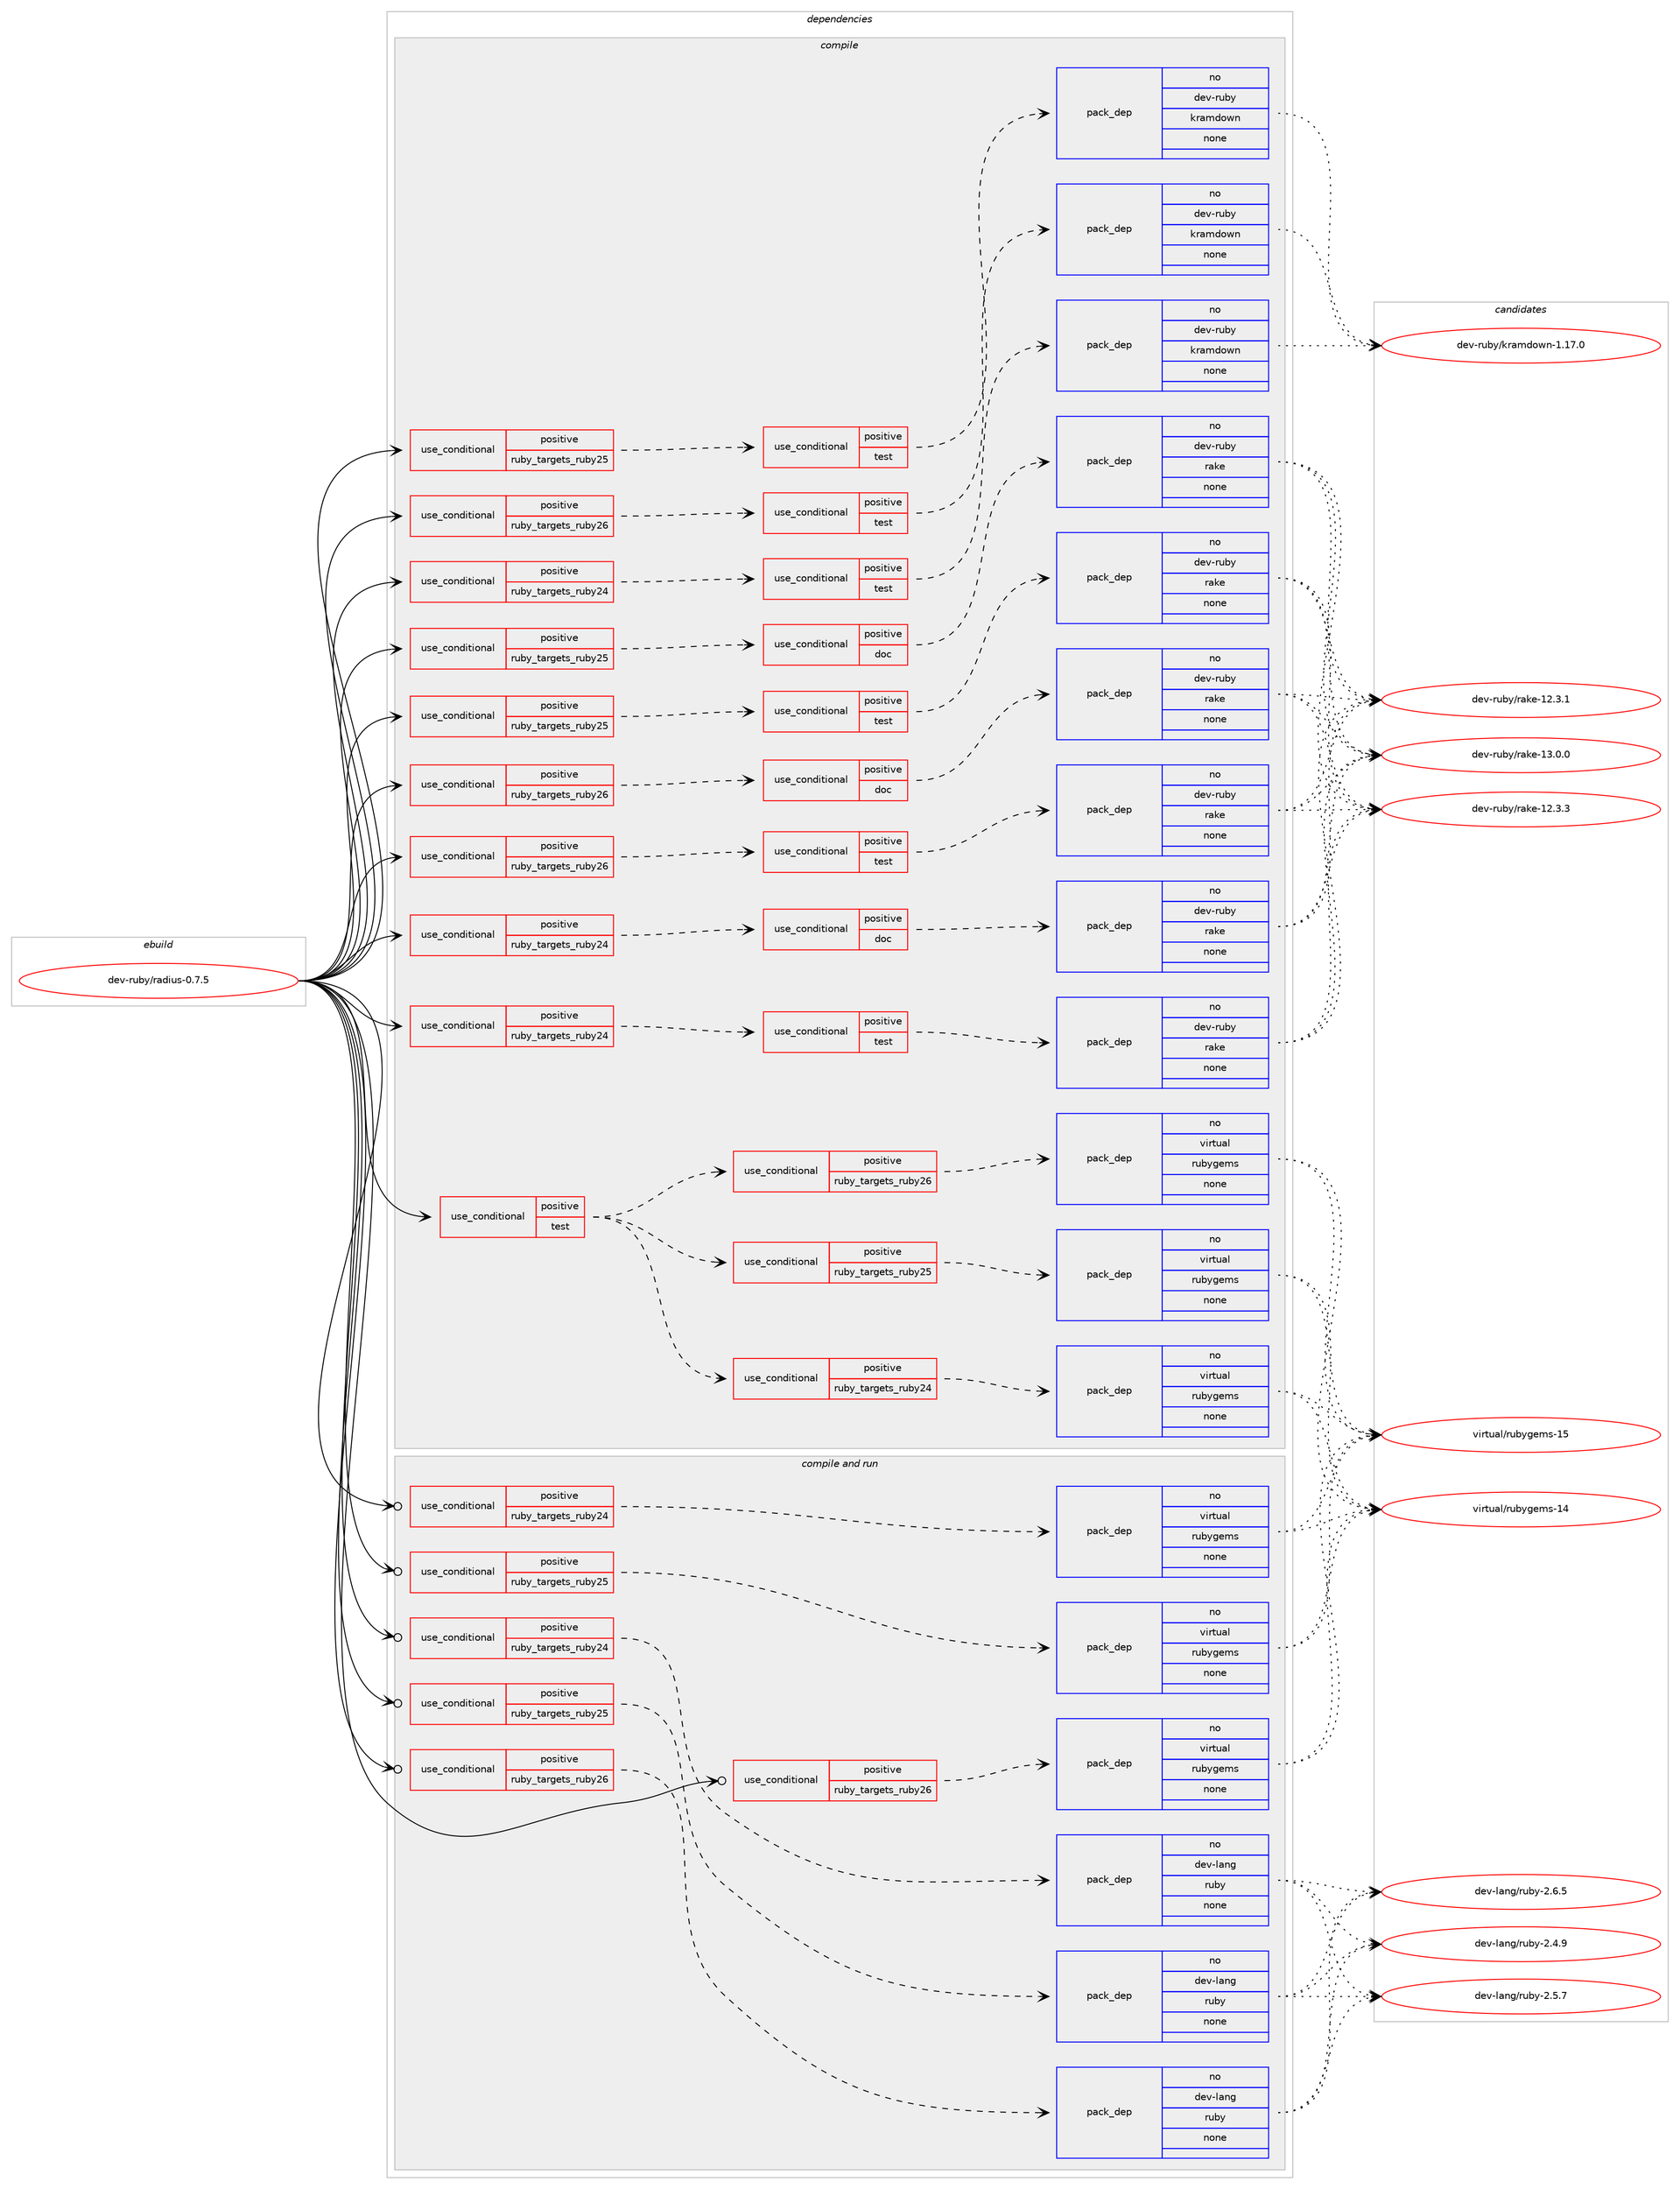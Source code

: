 digraph prolog {

# *************
# Graph options
# *************

newrank=true;
concentrate=true;
compound=true;
graph [rankdir=LR,fontname=Helvetica,fontsize=10,ranksep=1.5];#, ranksep=2.5, nodesep=0.2];
edge  [arrowhead=vee];
node  [fontname=Helvetica,fontsize=10];

# **********
# The ebuild
# **********

subgraph cluster_leftcol {
color=gray;
rank=same;
label=<<i>ebuild</i>>;
id [label="dev-ruby/radius-0.7.5", color=red, width=4, href="../dev-ruby/radius-0.7.5.svg"];
}

# ****************
# The dependencies
# ****************

subgraph cluster_midcol {
color=gray;
label=<<i>dependencies</i>>;
subgraph cluster_compile {
fillcolor="#eeeeee";
style=filled;
label=<<i>compile</i>>;
subgraph cond171537 {
dependency702814 [label=<<TABLE BORDER="0" CELLBORDER="1" CELLSPACING="0" CELLPADDING="4"><TR><TD ROWSPAN="3" CELLPADDING="10">use_conditional</TD></TR><TR><TD>positive</TD></TR><TR><TD>ruby_targets_ruby24</TD></TR></TABLE>>, shape=none, color=red];
subgraph cond171538 {
dependency702815 [label=<<TABLE BORDER="0" CELLBORDER="1" CELLSPACING="0" CELLPADDING="4"><TR><TD ROWSPAN="3" CELLPADDING="10">use_conditional</TD></TR><TR><TD>positive</TD></TR><TR><TD>doc</TD></TR></TABLE>>, shape=none, color=red];
subgraph pack519247 {
dependency702816 [label=<<TABLE BORDER="0" CELLBORDER="1" CELLSPACING="0" CELLPADDING="4" WIDTH="220"><TR><TD ROWSPAN="6" CELLPADDING="30">pack_dep</TD></TR><TR><TD WIDTH="110">no</TD></TR><TR><TD>dev-ruby</TD></TR><TR><TD>rake</TD></TR><TR><TD>none</TD></TR><TR><TD></TD></TR></TABLE>>, shape=none, color=blue];
}
dependency702815:e -> dependency702816:w [weight=20,style="dashed",arrowhead="vee"];
}
dependency702814:e -> dependency702815:w [weight=20,style="dashed",arrowhead="vee"];
}
id:e -> dependency702814:w [weight=20,style="solid",arrowhead="vee"];
subgraph cond171539 {
dependency702817 [label=<<TABLE BORDER="0" CELLBORDER="1" CELLSPACING="0" CELLPADDING="4"><TR><TD ROWSPAN="3" CELLPADDING="10">use_conditional</TD></TR><TR><TD>positive</TD></TR><TR><TD>ruby_targets_ruby24</TD></TR></TABLE>>, shape=none, color=red];
subgraph cond171540 {
dependency702818 [label=<<TABLE BORDER="0" CELLBORDER="1" CELLSPACING="0" CELLPADDING="4"><TR><TD ROWSPAN="3" CELLPADDING="10">use_conditional</TD></TR><TR><TD>positive</TD></TR><TR><TD>test</TD></TR></TABLE>>, shape=none, color=red];
subgraph pack519248 {
dependency702819 [label=<<TABLE BORDER="0" CELLBORDER="1" CELLSPACING="0" CELLPADDING="4" WIDTH="220"><TR><TD ROWSPAN="6" CELLPADDING="30">pack_dep</TD></TR><TR><TD WIDTH="110">no</TD></TR><TR><TD>dev-ruby</TD></TR><TR><TD>kramdown</TD></TR><TR><TD>none</TD></TR><TR><TD></TD></TR></TABLE>>, shape=none, color=blue];
}
dependency702818:e -> dependency702819:w [weight=20,style="dashed",arrowhead="vee"];
}
dependency702817:e -> dependency702818:w [weight=20,style="dashed",arrowhead="vee"];
}
id:e -> dependency702817:w [weight=20,style="solid",arrowhead="vee"];
subgraph cond171541 {
dependency702820 [label=<<TABLE BORDER="0" CELLBORDER="1" CELLSPACING="0" CELLPADDING="4"><TR><TD ROWSPAN="3" CELLPADDING="10">use_conditional</TD></TR><TR><TD>positive</TD></TR><TR><TD>ruby_targets_ruby24</TD></TR></TABLE>>, shape=none, color=red];
subgraph cond171542 {
dependency702821 [label=<<TABLE BORDER="0" CELLBORDER="1" CELLSPACING="0" CELLPADDING="4"><TR><TD ROWSPAN="3" CELLPADDING="10">use_conditional</TD></TR><TR><TD>positive</TD></TR><TR><TD>test</TD></TR></TABLE>>, shape=none, color=red];
subgraph pack519249 {
dependency702822 [label=<<TABLE BORDER="0" CELLBORDER="1" CELLSPACING="0" CELLPADDING="4" WIDTH="220"><TR><TD ROWSPAN="6" CELLPADDING="30">pack_dep</TD></TR><TR><TD WIDTH="110">no</TD></TR><TR><TD>dev-ruby</TD></TR><TR><TD>rake</TD></TR><TR><TD>none</TD></TR><TR><TD></TD></TR></TABLE>>, shape=none, color=blue];
}
dependency702821:e -> dependency702822:w [weight=20,style="dashed",arrowhead="vee"];
}
dependency702820:e -> dependency702821:w [weight=20,style="dashed",arrowhead="vee"];
}
id:e -> dependency702820:w [weight=20,style="solid",arrowhead="vee"];
subgraph cond171543 {
dependency702823 [label=<<TABLE BORDER="0" CELLBORDER="1" CELLSPACING="0" CELLPADDING="4"><TR><TD ROWSPAN="3" CELLPADDING="10">use_conditional</TD></TR><TR><TD>positive</TD></TR><TR><TD>ruby_targets_ruby25</TD></TR></TABLE>>, shape=none, color=red];
subgraph cond171544 {
dependency702824 [label=<<TABLE BORDER="0" CELLBORDER="1" CELLSPACING="0" CELLPADDING="4"><TR><TD ROWSPAN="3" CELLPADDING="10">use_conditional</TD></TR><TR><TD>positive</TD></TR><TR><TD>doc</TD></TR></TABLE>>, shape=none, color=red];
subgraph pack519250 {
dependency702825 [label=<<TABLE BORDER="0" CELLBORDER="1" CELLSPACING="0" CELLPADDING="4" WIDTH="220"><TR><TD ROWSPAN="6" CELLPADDING="30">pack_dep</TD></TR><TR><TD WIDTH="110">no</TD></TR><TR><TD>dev-ruby</TD></TR><TR><TD>rake</TD></TR><TR><TD>none</TD></TR><TR><TD></TD></TR></TABLE>>, shape=none, color=blue];
}
dependency702824:e -> dependency702825:w [weight=20,style="dashed",arrowhead="vee"];
}
dependency702823:e -> dependency702824:w [weight=20,style="dashed",arrowhead="vee"];
}
id:e -> dependency702823:w [weight=20,style="solid",arrowhead="vee"];
subgraph cond171545 {
dependency702826 [label=<<TABLE BORDER="0" CELLBORDER="1" CELLSPACING="0" CELLPADDING="4"><TR><TD ROWSPAN="3" CELLPADDING="10">use_conditional</TD></TR><TR><TD>positive</TD></TR><TR><TD>ruby_targets_ruby25</TD></TR></TABLE>>, shape=none, color=red];
subgraph cond171546 {
dependency702827 [label=<<TABLE BORDER="0" CELLBORDER="1" CELLSPACING="0" CELLPADDING="4"><TR><TD ROWSPAN="3" CELLPADDING="10">use_conditional</TD></TR><TR><TD>positive</TD></TR><TR><TD>test</TD></TR></TABLE>>, shape=none, color=red];
subgraph pack519251 {
dependency702828 [label=<<TABLE BORDER="0" CELLBORDER="1" CELLSPACING="0" CELLPADDING="4" WIDTH="220"><TR><TD ROWSPAN="6" CELLPADDING="30">pack_dep</TD></TR><TR><TD WIDTH="110">no</TD></TR><TR><TD>dev-ruby</TD></TR><TR><TD>kramdown</TD></TR><TR><TD>none</TD></TR><TR><TD></TD></TR></TABLE>>, shape=none, color=blue];
}
dependency702827:e -> dependency702828:w [weight=20,style="dashed",arrowhead="vee"];
}
dependency702826:e -> dependency702827:w [weight=20,style="dashed",arrowhead="vee"];
}
id:e -> dependency702826:w [weight=20,style="solid",arrowhead="vee"];
subgraph cond171547 {
dependency702829 [label=<<TABLE BORDER="0" CELLBORDER="1" CELLSPACING="0" CELLPADDING="4"><TR><TD ROWSPAN="3" CELLPADDING="10">use_conditional</TD></TR><TR><TD>positive</TD></TR><TR><TD>ruby_targets_ruby25</TD></TR></TABLE>>, shape=none, color=red];
subgraph cond171548 {
dependency702830 [label=<<TABLE BORDER="0" CELLBORDER="1" CELLSPACING="0" CELLPADDING="4"><TR><TD ROWSPAN="3" CELLPADDING="10">use_conditional</TD></TR><TR><TD>positive</TD></TR><TR><TD>test</TD></TR></TABLE>>, shape=none, color=red];
subgraph pack519252 {
dependency702831 [label=<<TABLE BORDER="0" CELLBORDER="1" CELLSPACING="0" CELLPADDING="4" WIDTH="220"><TR><TD ROWSPAN="6" CELLPADDING="30">pack_dep</TD></TR><TR><TD WIDTH="110">no</TD></TR><TR><TD>dev-ruby</TD></TR><TR><TD>rake</TD></TR><TR><TD>none</TD></TR><TR><TD></TD></TR></TABLE>>, shape=none, color=blue];
}
dependency702830:e -> dependency702831:w [weight=20,style="dashed",arrowhead="vee"];
}
dependency702829:e -> dependency702830:w [weight=20,style="dashed",arrowhead="vee"];
}
id:e -> dependency702829:w [weight=20,style="solid",arrowhead="vee"];
subgraph cond171549 {
dependency702832 [label=<<TABLE BORDER="0" CELLBORDER="1" CELLSPACING="0" CELLPADDING="4"><TR><TD ROWSPAN="3" CELLPADDING="10">use_conditional</TD></TR><TR><TD>positive</TD></TR><TR><TD>ruby_targets_ruby26</TD></TR></TABLE>>, shape=none, color=red];
subgraph cond171550 {
dependency702833 [label=<<TABLE BORDER="0" CELLBORDER="1" CELLSPACING="0" CELLPADDING="4"><TR><TD ROWSPAN="3" CELLPADDING="10">use_conditional</TD></TR><TR><TD>positive</TD></TR><TR><TD>doc</TD></TR></TABLE>>, shape=none, color=red];
subgraph pack519253 {
dependency702834 [label=<<TABLE BORDER="0" CELLBORDER="1" CELLSPACING="0" CELLPADDING="4" WIDTH="220"><TR><TD ROWSPAN="6" CELLPADDING="30">pack_dep</TD></TR><TR><TD WIDTH="110">no</TD></TR><TR><TD>dev-ruby</TD></TR><TR><TD>rake</TD></TR><TR><TD>none</TD></TR><TR><TD></TD></TR></TABLE>>, shape=none, color=blue];
}
dependency702833:e -> dependency702834:w [weight=20,style="dashed",arrowhead="vee"];
}
dependency702832:e -> dependency702833:w [weight=20,style="dashed",arrowhead="vee"];
}
id:e -> dependency702832:w [weight=20,style="solid",arrowhead="vee"];
subgraph cond171551 {
dependency702835 [label=<<TABLE BORDER="0" CELLBORDER="1" CELLSPACING="0" CELLPADDING="4"><TR><TD ROWSPAN="3" CELLPADDING="10">use_conditional</TD></TR><TR><TD>positive</TD></TR><TR><TD>ruby_targets_ruby26</TD></TR></TABLE>>, shape=none, color=red];
subgraph cond171552 {
dependency702836 [label=<<TABLE BORDER="0" CELLBORDER="1" CELLSPACING="0" CELLPADDING="4"><TR><TD ROWSPAN="3" CELLPADDING="10">use_conditional</TD></TR><TR><TD>positive</TD></TR><TR><TD>test</TD></TR></TABLE>>, shape=none, color=red];
subgraph pack519254 {
dependency702837 [label=<<TABLE BORDER="0" CELLBORDER="1" CELLSPACING="0" CELLPADDING="4" WIDTH="220"><TR><TD ROWSPAN="6" CELLPADDING="30">pack_dep</TD></TR><TR><TD WIDTH="110">no</TD></TR><TR><TD>dev-ruby</TD></TR><TR><TD>kramdown</TD></TR><TR><TD>none</TD></TR><TR><TD></TD></TR></TABLE>>, shape=none, color=blue];
}
dependency702836:e -> dependency702837:w [weight=20,style="dashed",arrowhead="vee"];
}
dependency702835:e -> dependency702836:w [weight=20,style="dashed",arrowhead="vee"];
}
id:e -> dependency702835:w [weight=20,style="solid",arrowhead="vee"];
subgraph cond171553 {
dependency702838 [label=<<TABLE BORDER="0" CELLBORDER="1" CELLSPACING="0" CELLPADDING="4"><TR><TD ROWSPAN="3" CELLPADDING="10">use_conditional</TD></TR><TR><TD>positive</TD></TR><TR><TD>ruby_targets_ruby26</TD></TR></TABLE>>, shape=none, color=red];
subgraph cond171554 {
dependency702839 [label=<<TABLE BORDER="0" CELLBORDER="1" CELLSPACING="0" CELLPADDING="4"><TR><TD ROWSPAN="3" CELLPADDING="10">use_conditional</TD></TR><TR><TD>positive</TD></TR><TR><TD>test</TD></TR></TABLE>>, shape=none, color=red];
subgraph pack519255 {
dependency702840 [label=<<TABLE BORDER="0" CELLBORDER="1" CELLSPACING="0" CELLPADDING="4" WIDTH="220"><TR><TD ROWSPAN="6" CELLPADDING="30">pack_dep</TD></TR><TR><TD WIDTH="110">no</TD></TR><TR><TD>dev-ruby</TD></TR><TR><TD>rake</TD></TR><TR><TD>none</TD></TR><TR><TD></TD></TR></TABLE>>, shape=none, color=blue];
}
dependency702839:e -> dependency702840:w [weight=20,style="dashed",arrowhead="vee"];
}
dependency702838:e -> dependency702839:w [weight=20,style="dashed",arrowhead="vee"];
}
id:e -> dependency702838:w [weight=20,style="solid",arrowhead="vee"];
subgraph cond171555 {
dependency702841 [label=<<TABLE BORDER="0" CELLBORDER="1" CELLSPACING="0" CELLPADDING="4"><TR><TD ROWSPAN="3" CELLPADDING="10">use_conditional</TD></TR><TR><TD>positive</TD></TR><TR><TD>test</TD></TR></TABLE>>, shape=none, color=red];
subgraph cond171556 {
dependency702842 [label=<<TABLE BORDER="0" CELLBORDER="1" CELLSPACING="0" CELLPADDING="4"><TR><TD ROWSPAN="3" CELLPADDING="10">use_conditional</TD></TR><TR><TD>positive</TD></TR><TR><TD>ruby_targets_ruby24</TD></TR></TABLE>>, shape=none, color=red];
subgraph pack519256 {
dependency702843 [label=<<TABLE BORDER="0" CELLBORDER="1" CELLSPACING="0" CELLPADDING="4" WIDTH="220"><TR><TD ROWSPAN="6" CELLPADDING="30">pack_dep</TD></TR><TR><TD WIDTH="110">no</TD></TR><TR><TD>virtual</TD></TR><TR><TD>rubygems</TD></TR><TR><TD>none</TD></TR><TR><TD></TD></TR></TABLE>>, shape=none, color=blue];
}
dependency702842:e -> dependency702843:w [weight=20,style="dashed",arrowhead="vee"];
}
dependency702841:e -> dependency702842:w [weight=20,style="dashed",arrowhead="vee"];
subgraph cond171557 {
dependency702844 [label=<<TABLE BORDER="0" CELLBORDER="1" CELLSPACING="0" CELLPADDING="4"><TR><TD ROWSPAN="3" CELLPADDING="10">use_conditional</TD></TR><TR><TD>positive</TD></TR><TR><TD>ruby_targets_ruby25</TD></TR></TABLE>>, shape=none, color=red];
subgraph pack519257 {
dependency702845 [label=<<TABLE BORDER="0" CELLBORDER="1" CELLSPACING="0" CELLPADDING="4" WIDTH="220"><TR><TD ROWSPAN="6" CELLPADDING="30">pack_dep</TD></TR><TR><TD WIDTH="110">no</TD></TR><TR><TD>virtual</TD></TR><TR><TD>rubygems</TD></TR><TR><TD>none</TD></TR><TR><TD></TD></TR></TABLE>>, shape=none, color=blue];
}
dependency702844:e -> dependency702845:w [weight=20,style="dashed",arrowhead="vee"];
}
dependency702841:e -> dependency702844:w [weight=20,style="dashed",arrowhead="vee"];
subgraph cond171558 {
dependency702846 [label=<<TABLE BORDER="0" CELLBORDER="1" CELLSPACING="0" CELLPADDING="4"><TR><TD ROWSPAN="3" CELLPADDING="10">use_conditional</TD></TR><TR><TD>positive</TD></TR><TR><TD>ruby_targets_ruby26</TD></TR></TABLE>>, shape=none, color=red];
subgraph pack519258 {
dependency702847 [label=<<TABLE BORDER="0" CELLBORDER="1" CELLSPACING="0" CELLPADDING="4" WIDTH="220"><TR><TD ROWSPAN="6" CELLPADDING="30">pack_dep</TD></TR><TR><TD WIDTH="110">no</TD></TR><TR><TD>virtual</TD></TR><TR><TD>rubygems</TD></TR><TR><TD>none</TD></TR><TR><TD></TD></TR></TABLE>>, shape=none, color=blue];
}
dependency702846:e -> dependency702847:w [weight=20,style="dashed",arrowhead="vee"];
}
dependency702841:e -> dependency702846:w [weight=20,style="dashed",arrowhead="vee"];
}
id:e -> dependency702841:w [weight=20,style="solid",arrowhead="vee"];
}
subgraph cluster_compileandrun {
fillcolor="#eeeeee";
style=filled;
label=<<i>compile and run</i>>;
subgraph cond171559 {
dependency702848 [label=<<TABLE BORDER="0" CELLBORDER="1" CELLSPACING="0" CELLPADDING="4"><TR><TD ROWSPAN="3" CELLPADDING="10">use_conditional</TD></TR><TR><TD>positive</TD></TR><TR><TD>ruby_targets_ruby24</TD></TR></TABLE>>, shape=none, color=red];
subgraph pack519259 {
dependency702849 [label=<<TABLE BORDER="0" CELLBORDER="1" CELLSPACING="0" CELLPADDING="4" WIDTH="220"><TR><TD ROWSPAN="6" CELLPADDING="30">pack_dep</TD></TR><TR><TD WIDTH="110">no</TD></TR><TR><TD>dev-lang</TD></TR><TR><TD>ruby</TD></TR><TR><TD>none</TD></TR><TR><TD></TD></TR></TABLE>>, shape=none, color=blue];
}
dependency702848:e -> dependency702849:w [weight=20,style="dashed",arrowhead="vee"];
}
id:e -> dependency702848:w [weight=20,style="solid",arrowhead="odotvee"];
subgraph cond171560 {
dependency702850 [label=<<TABLE BORDER="0" CELLBORDER="1" CELLSPACING="0" CELLPADDING="4"><TR><TD ROWSPAN="3" CELLPADDING="10">use_conditional</TD></TR><TR><TD>positive</TD></TR><TR><TD>ruby_targets_ruby24</TD></TR></TABLE>>, shape=none, color=red];
subgraph pack519260 {
dependency702851 [label=<<TABLE BORDER="0" CELLBORDER="1" CELLSPACING="0" CELLPADDING="4" WIDTH="220"><TR><TD ROWSPAN="6" CELLPADDING="30">pack_dep</TD></TR><TR><TD WIDTH="110">no</TD></TR><TR><TD>virtual</TD></TR><TR><TD>rubygems</TD></TR><TR><TD>none</TD></TR><TR><TD></TD></TR></TABLE>>, shape=none, color=blue];
}
dependency702850:e -> dependency702851:w [weight=20,style="dashed",arrowhead="vee"];
}
id:e -> dependency702850:w [weight=20,style="solid",arrowhead="odotvee"];
subgraph cond171561 {
dependency702852 [label=<<TABLE BORDER="0" CELLBORDER="1" CELLSPACING="0" CELLPADDING="4"><TR><TD ROWSPAN="3" CELLPADDING="10">use_conditional</TD></TR><TR><TD>positive</TD></TR><TR><TD>ruby_targets_ruby25</TD></TR></TABLE>>, shape=none, color=red];
subgraph pack519261 {
dependency702853 [label=<<TABLE BORDER="0" CELLBORDER="1" CELLSPACING="0" CELLPADDING="4" WIDTH="220"><TR><TD ROWSPAN="6" CELLPADDING="30">pack_dep</TD></TR><TR><TD WIDTH="110">no</TD></TR><TR><TD>dev-lang</TD></TR><TR><TD>ruby</TD></TR><TR><TD>none</TD></TR><TR><TD></TD></TR></TABLE>>, shape=none, color=blue];
}
dependency702852:e -> dependency702853:w [weight=20,style="dashed",arrowhead="vee"];
}
id:e -> dependency702852:w [weight=20,style="solid",arrowhead="odotvee"];
subgraph cond171562 {
dependency702854 [label=<<TABLE BORDER="0" CELLBORDER="1" CELLSPACING="0" CELLPADDING="4"><TR><TD ROWSPAN="3" CELLPADDING="10">use_conditional</TD></TR><TR><TD>positive</TD></TR><TR><TD>ruby_targets_ruby25</TD></TR></TABLE>>, shape=none, color=red];
subgraph pack519262 {
dependency702855 [label=<<TABLE BORDER="0" CELLBORDER="1" CELLSPACING="0" CELLPADDING="4" WIDTH="220"><TR><TD ROWSPAN="6" CELLPADDING="30">pack_dep</TD></TR><TR><TD WIDTH="110">no</TD></TR><TR><TD>virtual</TD></TR><TR><TD>rubygems</TD></TR><TR><TD>none</TD></TR><TR><TD></TD></TR></TABLE>>, shape=none, color=blue];
}
dependency702854:e -> dependency702855:w [weight=20,style="dashed",arrowhead="vee"];
}
id:e -> dependency702854:w [weight=20,style="solid",arrowhead="odotvee"];
subgraph cond171563 {
dependency702856 [label=<<TABLE BORDER="0" CELLBORDER="1" CELLSPACING="0" CELLPADDING="4"><TR><TD ROWSPAN="3" CELLPADDING="10">use_conditional</TD></TR><TR><TD>positive</TD></TR><TR><TD>ruby_targets_ruby26</TD></TR></TABLE>>, shape=none, color=red];
subgraph pack519263 {
dependency702857 [label=<<TABLE BORDER="0" CELLBORDER="1" CELLSPACING="0" CELLPADDING="4" WIDTH="220"><TR><TD ROWSPAN="6" CELLPADDING="30">pack_dep</TD></TR><TR><TD WIDTH="110">no</TD></TR><TR><TD>dev-lang</TD></TR><TR><TD>ruby</TD></TR><TR><TD>none</TD></TR><TR><TD></TD></TR></TABLE>>, shape=none, color=blue];
}
dependency702856:e -> dependency702857:w [weight=20,style="dashed",arrowhead="vee"];
}
id:e -> dependency702856:w [weight=20,style="solid",arrowhead="odotvee"];
subgraph cond171564 {
dependency702858 [label=<<TABLE BORDER="0" CELLBORDER="1" CELLSPACING="0" CELLPADDING="4"><TR><TD ROWSPAN="3" CELLPADDING="10">use_conditional</TD></TR><TR><TD>positive</TD></TR><TR><TD>ruby_targets_ruby26</TD></TR></TABLE>>, shape=none, color=red];
subgraph pack519264 {
dependency702859 [label=<<TABLE BORDER="0" CELLBORDER="1" CELLSPACING="0" CELLPADDING="4" WIDTH="220"><TR><TD ROWSPAN="6" CELLPADDING="30">pack_dep</TD></TR><TR><TD WIDTH="110">no</TD></TR><TR><TD>virtual</TD></TR><TR><TD>rubygems</TD></TR><TR><TD>none</TD></TR><TR><TD></TD></TR></TABLE>>, shape=none, color=blue];
}
dependency702858:e -> dependency702859:w [weight=20,style="dashed",arrowhead="vee"];
}
id:e -> dependency702858:w [weight=20,style="solid",arrowhead="odotvee"];
}
subgraph cluster_run {
fillcolor="#eeeeee";
style=filled;
label=<<i>run</i>>;
}
}

# **************
# The candidates
# **************

subgraph cluster_choices {
rank=same;
color=gray;
label=<<i>candidates</i>>;

subgraph choice519247 {
color=black;
nodesep=1;
choice1001011184511411798121471149710710145495046514649 [label="dev-ruby/rake-12.3.1", color=red, width=4,href="../dev-ruby/rake-12.3.1.svg"];
choice1001011184511411798121471149710710145495046514651 [label="dev-ruby/rake-12.3.3", color=red, width=4,href="../dev-ruby/rake-12.3.3.svg"];
choice1001011184511411798121471149710710145495146484648 [label="dev-ruby/rake-13.0.0", color=red, width=4,href="../dev-ruby/rake-13.0.0.svg"];
dependency702816:e -> choice1001011184511411798121471149710710145495046514649:w [style=dotted,weight="100"];
dependency702816:e -> choice1001011184511411798121471149710710145495046514651:w [style=dotted,weight="100"];
dependency702816:e -> choice1001011184511411798121471149710710145495146484648:w [style=dotted,weight="100"];
}
subgraph choice519248 {
color=black;
nodesep=1;
choice1001011184511411798121471071149710910011111911045494649554648 [label="dev-ruby/kramdown-1.17.0", color=red, width=4,href="../dev-ruby/kramdown-1.17.0.svg"];
dependency702819:e -> choice1001011184511411798121471071149710910011111911045494649554648:w [style=dotted,weight="100"];
}
subgraph choice519249 {
color=black;
nodesep=1;
choice1001011184511411798121471149710710145495046514649 [label="dev-ruby/rake-12.3.1", color=red, width=4,href="../dev-ruby/rake-12.3.1.svg"];
choice1001011184511411798121471149710710145495046514651 [label="dev-ruby/rake-12.3.3", color=red, width=4,href="../dev-ruby/rake-12.3.3.svg"];
choice1001011184511411798121471149710710145495146484648 [label="dev-ruby/rake-13.0.0", color=red, width=4,href="../dev-ruby/rake-13.0.0.svg"];
dependency702822:e -> choice1001011184511411798121471149710710145495046514649:w [style=dotted,weight="100"];
dependency702822:e -> choice1001011184511411798121471149710710145495046514651:w [style=dotted,weight="100"];
dependency702822:e -> choice1001011184511411798121471149710710145495146484648:w [style=dotted,weight="100"];
}
subgraph choice519250 {
color=black;
nodesep=1;
choice1001011184511411798121471149710710145495046514649 [label="dev-ruby/rake-12.3.1", color=red, width=4,href="../dev-ruby/rake-12.3.1.svg"];
choice1001011184511411798121471149710710145495046514651 [label="dev-ruby/rake-12.3.3", color=red, width=4,href="../dev-ruby/rake-12.3.3.svg"];
choice1001011184511411798121471149710710145495146484648 [label="dev-ruby/rake-13.0.0", color=red, width=4,href="../dev-ruby/rake-13.0.0.svg"];
dependency702825:e -> choice1001011184511411798121471149710710145495046514649:w [style=dotted,weight="100"];
dependency702825:e -> choice1001011184511411798121471149710710145495046514651:w [style=dotted,weight="100"];
dependency702825:e -> choice1001011184511411798121471149710710145495146484648:w [style=dotted,weight="100"];
}
subgraph choice519251 {
color=black;
nodesep=1;
choice1001011184511411798121471071149710910011111911045494649554648 [label="dev-ruby/kramdown-1.17.0", color=red, width=4,href="../dev-ruby/kramdown-1.17.0.svg"];
dependency702828:e -> choice1001011184511411798121471071149710910011111911045494649554648:w [style=dotted,weight="100"];
}
subgraph choice519252 {
color=black;
nodesep=1;
choice1001011184511411798121471149710710145495046514649 [label="dev-ruby/rake-12.3.1", color=red, width=4,href="../dev-ruby/rake-12.3.1.svg"];
choice1001011184511411798121471149710710145495046514651 [label="dev-ruby/rake-12.3.3", color=red, width=4,href="../dev-ruby/rake-12.3.3.svg"];
choice1001011184511411798121471149710710145495146484648 [label="dev-ruby/rake-13.0.0", color=red, width=4,href="../dev-ruby/rake-13.0.0.svg"];
dependency702831:e -> choice1001011184511411798121471149710710145495046514649:w [style=dotted,weight="100"];
dependency702831:e -> choice1001011184511411798121471149710710145495046514651:w [style=dotted,weight="100"];
dependency702831:e -> choice1001011184511411798121471149710710145495146484648:w [style=dotted,weight="100"];
}
subgraph choice519253 {
color=black;
nodesep=1;
choice1001011184511411798121471149710710145495046514649 [label="dev-ruby/rake-12.3.1", color=red, width=4,href="../dev-ruby/rake-12.3.1.svg"];
choice1001011184511411798121471149710710145495046514651 [label="dev-ruby/rake-12.3.3", color=red, width=4,href="../dev-ruby/rake-12.3.3.svg"];
choice1001011184511411798121471149710710145495146484648 [label="dev-ruby/rake-13.0.0", color=red, width=4,href="../dev-ruby/rake-13.0.0.svg"];
dependency702834:e -> choice1001011184511411798121471149710710145495046514649:w [style=dotted,weight="100"];
dependency702834:e -> choice1001011184511411798121471149710710145495046514651:w [style=dotted,weight="100"];
dependency702834:e -> choice1001011184511411798121471149710710145495146484648:w [style=dotted,weight="100"];
}
subgraph choice519254 {
color=black;
nodesep=1;
choice1001011184511411798121471071149710910011111911045494649554648 [label="dev-ruby/kramdown-1.17.0", color=red, width=4,href="../dev-ruby/kramdown-1.17.0.svg"];
dependency702837:e -> choice1001011184511411798121471071149710910011111911045494649554648:w [style=dotted,weight="100"];
}
subgraph choice519255 {
color=black;
nodesep=1;
choice1001011184511411798121471149710710145495046514649 [label="dev-ruby/rake-12.3.1", color=red, width=4,href="../dev-ruby/rake-12.3.1.svg"];
choice1001011184511411798121471149710710145495046514651 [label="dev-ruby/rake-12.3.3", color=red, width=4,href="../dev-ruby/rake-12.3.3.svg"];
choice1001011184511411798121471149710710145495146484648 [label="dev-ruby/rake-13.0.0", color=red, width=4,href="../dev-ruby/rake-13.0.0.svg"];
dependency702840:e -> choice1001011184511411798121471149710710145495046514649:w [style=dotted,weight="100"];
dependency702840:e -> choice1001011184511411798121471149710710145495046514651:w [style=dotted,weight="100"];
dependency702840:e -> choice1001011184511411798121471149710710145495146484648:w [style=dotted,weight="100"];
}
subgraph choice519256 {
color=black;
nodesep=1;
choice118105114116117971084711411798121103101109115454952 [label="virtual/rubygems-14", color=red, width=4,href="../virtual/rubygems-14.svg"];
choice118105114116117971084711411798121103101109115454953 [label="virtual/rubygems-15", color=red, width=4,href="../virtual/rubygems-15.svg"];
dependency702843:e -> choice118105114116117971084711411798121103101109115454952:w [style=dotted,weight="100"];
dependency702843:e -> choice118105114116117971084711411798121103101109115454953:w [style=dotted,weight="100"];
}
subgraph choice519257 {
color=black;
nodesep=1;
choice118105114116117971084711411798121103101109115454952 [label="virtual/rubygems-14", color=red, width=4,href="../virtual/rubygems-14.svg"];
choice118105114116117971084711411798121103101109115454953 [label="virtual/rubygems-15", color=red, width=4,href="../virtual/rubygems-15.svg"];
dependency702845:e -> choice118105114116117971084711411798121103101109115454952:w [style=dotted,weight="100"];
dependency702845:e -> choice118105114116117971084711411798121103101109115454953:w [style=dotted,weight="100"];
}
subgraph choice519258 {
color=black;
nodesep=1;
choice118105114116117971084711411798121103101109115454952 [label="virtual/rubygems-14", color=red, width=4,href="../virtual/rubygems-14.svg"];
choice118105114116117971084711411798121103101109115454953 [label="virtual/rubygems-15", color=red, width=4,href="../virtual/rubygems-15.svg"];
dependency702847:e -> choice118105114116117971084711411798121103101109115454952:w [style=dotted,weight="100"];
dependency702847:e -> choice118105114116117971084711411798121103101109115454953:w [style=dotted,weight="100"];
}
subgraph choice519259 {
color=black;
nodesep=1;
choice10010111845108971101034711411798121455046524657 [label="dev-lang/ruby-2.4.9", color=red, width=4,href="../dev-lang/ruby-2.4.9.svg"];
choice10010111845108971101034711411798121455046534655 [label="dev-lang/ruby-2.5.7", color=red, width=4,href="../dev-lang/ruby-2.5.7.svg"];
choice10010111845108971101034711411798121455046544653 [label="dev-lang/ruby-2.6.5", color=red, width=4,href="../dev-lang/ruby-2.6.5.svg"];
dependency702849:e -> choice10010111845108971101034711411798121455046524657:w [style=dotted,weight="100"];
dependency702849:e -> choice10010111845108971101034711411798121455046534655:w [style=dotted,weight="100"];
dependency702849:e -> choice10010111845108971101034711411798121455046544653:w [style=dotted,weight="100"];
}
subgraph choice519260 {
color=black;
nodesep=1;
choice118105114116117971084711411798121103101109115454952 [label="virtual/rubygems-14", color=red, width=4,href="../virtual/rubygems-14.svg"];
choice118105114116117971084711411798121103101109115454953 [label="virtual/rubygems-15", color=red, width=4,href="../virtual/rubygems-15.svg"];
dependency702851:e -> choice118105114116117971084711411798121103101109115454952:w [style=dotted,weight="100"];
dependency702851:e -> choice118105114116117971084711411798121103101109115454953:w [style=dotted,weight="100"];
}
subgraph choice519261 {
color=black;
nodesep=1;
choice10010111845108971101034711411798121455046524657 [label="dev-lang/ruby-2.4.9", color=red, width=4,href="../dev-lang/ruby-2.4.9.svg"];
choice10010111845108971101034711411798121455046534655 [label="dev-lang/ruby-2.5.7", color=red, width=4,href="../dev-lang/ruby-2.5.7.svg"];
choice10010111845108971101034711411798121455046544653 [label="dev-lang/ruby-2.6.5", color=red, width=4,href="../dev-lang/ruby-2.6.5.svg"];
dependency702853:e -> choice10010111845108971101034711411798121455046524657:w [style=dotted,weight="100"];
dependency702853:e -> choice10010111845108971101034711411798121455046534655:w [style=dotted,weight="100"];
dependency702853:e -> choice10010111845108971101034711411798121455046544653:w [style=dotted,weight="100"];
}
subgraph choice519262 {
color=black;
nodesep=1;
choice118105114116117971084711411798121103101109115454952 [label="virtual/rubygems-14", color=red, width=4,href="../virtual/rubygems-14.svg"];
choice118105114116117971084711411798121103101109115454953 [label="virtual/rubygems-15", color=red, width=4,href="../virtual/rubygems-15.svg"];
dependency702855:e -> choice118105114116117971084711411798121103101109115454952:w [style=dotted,weight="100"];
dependency702855:e -> choice118105114116117971084711411798121103101109115454953:w [style=dotted,weight="100"];
}
subgraph choice519263 {
color=black;
nodesep=1;
choice10010111845108971101034711411798121455046524657 [label="dev-lang/ruby-2.4.9", color=red, width=4,href="../dev-lang/ruby-2.4.9.svg"];
choice10010111845108971101034711411798121455046534655 [label="dev-lang/ruby-2.5.7", color=red, width=4,href="../dev-lang/ruby-2.5.7.svg"];
choice10010111845108971101034711411798121455046544653 [label="dev-lang/ruby-2.6.5", color=red, width=4,href="../dev-lang/ruby-2.6.5.svg"];
dependency702857:e -> choice10010111845108971101034711411798121455046524657:w [style=dotted,weight="100"];
dependency702857:e -> choice10010111845108971101034711411798121455046534655:w [style=dotted,weight="100"];
dependency702857:e -> choice10010111845108971101034711411798121455046544653:w [style=dotted,weight="100"];
}
subgraph choice519264 {
color=black;
nodesep=1;
choice118105114116117971084711411798121103101109115454952 [label="virtual/rubygems-14", color=red, width=4,href="../virtual/rubygems-14.svg"];
choice118105114116117971084711411798121103101109115454953 [label="virtual/rubygems-15", color=red, width=4,href="../virtual/rubygems-15.svg"];
dependency702859:e -> choice118105114116117971084711411798121103101109115454952:w [style=dotted,weight="100"];
dependency702859:e -> choice118105114116117971084711411798121103101109115454953:w [style=dotted,weight="100"];
}
}

}
